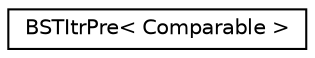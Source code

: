 digraph "Graphical Class Hierarchy"
{
 // LATEX_PDF_SIZE
  edge [fontname="Helvetica",fontsize="10",labelfontname="Helvetica",labelfontsize="10"];
  node [fontname="Helvetica",fontsize="10",shape=record];
  rankdir="LR";
  Node0 [label="BSTItrPre\< Comparable \>",height=0.2,width=0.4,color="black", fillcolor="white", style="filled",URL="$classBSTItrPre.html",tooltip=" "];
}
